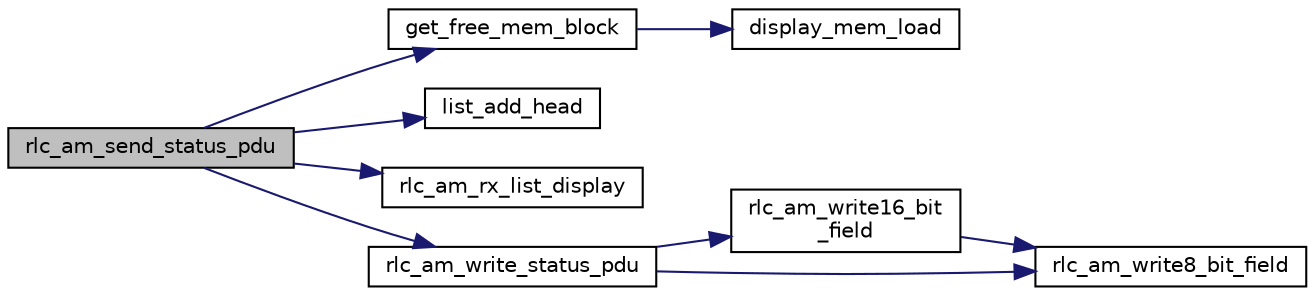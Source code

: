 digraph "rlc_am_send_status_pdu"
{
 // LATEX_PDF_SIZE
  edge [fontname="Helvetica",fontsize="10",labelfontname="Helvetica",labelfontsize="10"];
  node [fontname="Helvetica",fontsize="10",shape=record];
  rankdir="LR";
  Node1 [label="rlc_am_send_status_pdu",height=0.2,width=0.4,color="black", fillcolor="grey75", style="filled", fontcolor="black",tooltip="Send a status PDU based on the receiver buffer content."];
  Node1 -> Node2 [color="midnightblue",fontsize="10",style="solid",fontname="Helvetica"];
  Node2 [label="get_free_mem_block",height=0.2,width=0.4,color="black", fillcolor="white", style="filled",URL="$mem__block_8c.html#aa6649c5f31ce28f70a1a7352eb41de46",tooltip=" "];
  Node2 -> Node3 [color="midnightblue",fontsize="10",style="solid",fontname="Helvetica"];
  Node3 [label="display_mem_load",height=0.2,width=0.4,color="black", fillcolor="white", style="filled",URL="$mem__block_8c.html#aad2e600dac4df19ae63b1efe29405f59",tooltip=" "];
  Node1 -> Node4 [color="midnightblue",fontsize="10",style="solid",fontname="Helvetica"];
  Node4 [label="list_add_head",height=0.2,width=0.4,color="black", fillcolor="white", style="filled",URL="$list_8c.html#ad5377f3aa582a66c44e1b292b0ffb18d",tooltip=" "];
  Node1 -> Node5 [color="midnightblue",fontsize="10",style="solid",fontname="Helvetica"];
  Node5 [label="rlc_am_rx_list_display",height=0.2,width=0.4,color="black", fillcolor="white", style="filled",URL="$group__em.html#ga82e0ea9f3fe1f2e01a35e7ce3bf7a096",tooltip="Display the dump of the RX buffer."];
  Node1 -> Node6 [color="midnightblue",fontsize="10",style="solid",fontname="Helvetica"];
  Node6 [label="rlc_am_write_status_pdu",height=0.2,width=0.4,color="black", fillcolor="white", style="filled",URL="$group__em.html#ga8cd55c8c75458b4089e294e3eb82d879",tooltip="Remove all marked holes for PDU with sequence number \"snP\"."];
  Node6 -> Node7 [color="midnightblue",fontsize="10",style="solid",fontname="Helvetica"];
  Node7 [label="rlc_am_write16_bit\l_field",height=0.2,width=0.4,color="black", fillcolor="white", style="filled",URL="$group__em.html#ga652c5fc3c6fb1891deb4a33bd9808b53",tooltip="Write N bits (max 16) in a byte area seen as a bit-field with the help of a byte index and a modulo 8..."];
  Node7 -> Node8 [color="midnightblue",fontsize="10",style="solid",fontname="Helvetica"];
  Node8 [label="rlc_am_write8_bit_field",height=0.2,width=0.4,color="black", fillcolor="white", style="filled",URL="$group__em.html#ga95cbd97c49ca152369604bce93b8a49e",tooltip="Write N bits (max 8) in a byte area seen as a bit-field with the help of a byte index and a modulo 8 ..."];
  Node6 -> Node8 [color="midnightblue",fontsize="10",style="solid",fontname="Helvetica"];
}
